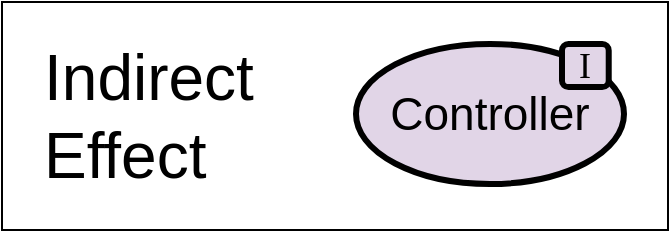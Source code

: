 <mxfile version="15.4.0" type="device" pages="14"><diagram name="iRL-therm-ent-1-eff-pre" id="lrQCM1Hvvk60PSm_WDTy"><mxGraphModel dx="4487" dy="3963" grid="1" gridSize="10" guides="1" tooltips="1" connect="1" arrows="1" fold="1" page="1" pageScale="1" pageWidth="850" pageHeight="1100" math="0" shadow="0"><root><mxCell id="0"/><mxCell id="1" parent="0"/><mxCell id="Uc_02Zulkc1xUOaegt4Z-1" value="&lt;div&gt;&lt;font style=&quot;font-size: 32px;&quot;&gt;Indirect&lt;/font&gt;&lt;/div&gt;&lt;font style=&quot;font-size: 32px;&quot;&gt;Effect&lt;/font&gt;" style="rounded=0;whiteSpace=wrap;html=1;align=left;fontSize=12;spacingLeft=19;" parent="1" vertex="1"><mxGeometry x="-3090" y="-3170" width="333" height="114" as="geometry"/></mxCell><object label="Controller" Latex="\mathtt{hvacOn_{r+1}} = \mathtt{hvacOn_{r}} \wedge \neg \mathtt{signalOffS_{r+1}} \vee \mathtt{signalOnS_{r+1}}" id="Uc_02Zulkc1xUOaegt4Z-2"><mxCell style="ellipse;whiteSpace=wrap;html=1;rounded=1;fontSize=23;strokeWidth=3;fillColor=#E1D5E7;arcSize=50;strokeColor=#000000;" parent="1" vertex="1"><mxGeometry x="-2913" y="-3149.04" width="134" height="70.04" as="geometry"/></mxCell></object><mxCell id="GfuwowvF7EPn4RZqF_3A-1" value="&lt;font face=&quot;Times New Roman&quot;&gt;I&lt;/font&gt;" style="rounded=1;whiteSpace=wrap;html=1;fillColor=#e1d5e7;strokeWidth=3;spacing=0;fontSize=18;spacingBottom=-1;" parent="1" vertex="1"><mxGeometry x="-2810.0" y="-3149.04" width="23.36" height="21.6" as="geometry"/></mxCell></root></mxGraphModel></diagram><diagram id="jRgEcZpF6pAmbIoYRc1D" name="iRL-therm-ent-2-eff-pre"><mxGraphModel dx="4487" dy="3963" grid="1" gridSize="10" guides="1" tooltips="1" connect="1" arrows="1" fold="1" page="1" pageScale="1" pageWidth="850" pageHeight="1100" math="0" shadow="0"><root><mxCell id="0"/><mxCell id="1" parent="0"/><mxCell id="5FwnaGG4mIDTN0KTRd4v-1" value="&lt;div&gt;&lt;font style=&quot;font-size: 32px;&quot;&gt;Indirect&lt;/font&gt;&lt;/div&gt;&lt;font style=&quot;font-size: 32px;&quot;&gt;Effect&lt;/font&gt;" style="rounded=0;whiteSpace=wrap;html=1;align=left;fontSize=12;spacingLeft=19;" parent="1" vertex="1"><mxGeometry x="-3090" y="-3170" width="333" height="114" as="geometry"/></mxCell><object label="Temperature Controlled" Latex="\mathtt{hvacOn_{r+1}} = \mathtt{hvacOn_{r}} \wedge \neg \mathtt{signalOffS_{r+1}} \vee \mathtt{signalOnS_{r+1}}" id="5FwnaGG4mIDTN0KTRd4v-2"><mxCell style="ellipse;whiteSpace=wrap;html=1;rounded=1;fontSize=23;strokeWidth=3;fillColor=#E1D5E7;arcSize=50;strokeColor=#000000;align=center;verticalAlign=middle;fontFamily=Helvetica;fontColor=default;" parent="1" vertex="1"><mxGeometry x="-2930" y="-3149.04" width="151" height="70.04" as="geometry"/></mxCell></object><mxCell id="iFFnlWoNpP4xuWWjP7tg-1" value="&lt;font face=&quot;Times New Roman&quot;&gt;I&lt;/font&gt;" style="rounded=1;whiteSpace=wrap;html=1;fillColor=#e1d5e7;strokeColor=#000000;strokeWidth=3;spacing=0;fontSize=18;spacingBottom=-1;" parent="1" vertex="1"><mxGeometry x="-2817.0" y="-3159.04" width="23.36" height="21.6" as="geometry"/></mxCell></root></mxGraphModel></diagram><diagram id="zBmDgi2XzJmhAONFBeY-" name="iRL-therm-ent-3-eff-pre"><mxGraphModel dx="4487" dy="3963" grid="1" gridSize="10" guides="1" tooltips="1" connect="1" arrows="1" fold="1" page="1" pageScale="1" pageWidth="850" pageHeight="1100" math="0" shadow="0"><root><mxCell id="0"/><mxCell id="1" parent="0"/><mxCell id="ZoA6ACfdBGP9B9Ty8gZu-1" value="&lt;div&gt;&lt;font style=&quot;font-size: 32px;&quot;&gt;Indirect&lt;/font&gt;&lt;/div&gt;&lt;font style=&quot;font-size: 32px;&quot;&gt;Effect&lt;/font&gt;" style="rounded=0;whiteSpace=wrap;html=1;align=left;fontSize=12;spacingLeft=11;" parent="1" vertex="1"><mxGeometry x="-3090" y="-3170" width="333" height="114" as="geometry"/></mxCell><object label="Send On Signal" Latex="\mathtt{hvacOn_{r+1}} = \mathtt{hvacOn_{r}} \wedge \neg \mathtt{signalOffS_{r+1}} \vee \mathtt{signalOnS_{r+1}}" id="ZoA6ACfdBGP9B9Ty8gZu-2"><mxCell style="ellipse;whiteSpace=wrap;html=1;rounded=1;fontSize=23;strokeWidth=3;fillColor=#E1D5E7;arcSize=50;strokeColor=#000000;" parent="1" vertex="1"><mxGeometry x="-2930" y="-3149.04" width="151" height="70.04" as="geometry"/></mxCell></object><mxCell id="39QFIo2aseJYBknC52sD-1" value="&lt;font face=&quot;Times New Roman&quot;&gt;I&lt;/font&gt;" style="rounded=1;whiteSpace=wrap;html=1;fillColor=#e1d5e7;strokeColor=#000000;strokeWidth=3;spacing=0;fontSize=18;spacingBottom=-1;" parent="1" vertex="1"><mxGeometry x="-2810.0" y="-3149.04" width="23.36" height="21.6" as="geometry"/></mxCell></root></mxGraphModel></diagram><diagram id="1IxjrtlEPSZ1EHy36e9s" name="iRL-therm-ent-4-eff-pre"><mxGraphModel dx="4487" dy="3963" grid="1" gridSize="10" guides="1" tooltips="1" connect="1" arrows="1" fold="1" page="1" pageScale="1" pageWidth="850" pageHeight="1100" math="0" shadow="0"><root><mxCell id="0"/><mxCell id="1" parent="0"/><mxCell id="Z1uEDh12AG5gHctWPyiZ-1" value="&lt;font style=&quot;font-size: 20px;&quot;&gt;&lt;div style=&quot;font-size: 12px;&quot;&gt;&lt;div&gt;&lt;font style=&quot;font-size: 32px;&quot;&gt;Indirect&lt;/font&gt;&lt;/div&gt;&lt;font style=&quot;font-size: 32px;&quot;&gt;Effect&lt;/font&gt;&lt;br&gt;&lt;/div&gt;&lt;/font&gt;" style="rounded=0;whiteSpace=wrap;html=1;align=left;fontSize=12;spacingLeft=19;" parent="1" vertex="1"><mxGeometry x="-3090" y="-3170" width="333" height="114" as="geometry"/></mxCell><object label="Send Off Signal" Latex="\mathtt{hvacOn_{r+1}} = \mathtt{hvacOn_{r}} \wedge \neg \mathtt{signalOffS_{r+1}} \vee \mathtt{signalOnS_{r+1}}" id="Z1uEDh12AG5gHctWPyiZ-2"><mxCell style="ellipse;whiteSpace=wrap;html=1;rounded=1;fontSize=23;strokeWidth=3;fillColor=#E1D5E7;arcSize=50;strokeColor=#000000;" parent="1" vertex="1"><mxGeometry x="-2930" y="-3149.04" width="151" height="70.04" as="geometry"/></mxCell></object><mxCell id="jyelNMusrkOMs8BhZ9oh-1" value="&lt;font face=&quot;Times New Roman&quot;&gt;I&lt;/font&gt;" style="rounded=1;whiteSpace=wrap;html=1;fillColor=#e1d5e7;strokeColor=#000000;strokeWidth=3;spacing=0;fontSize=18;spacingBottom=-1;" parent="1" vertex="1"><mxGeometry x="-2802.36" y="-3149.04" width="23.36" height="21.6" as="geometry"/></mxCell></root></mxGraphModel></diagram><diagram id="mF4jjamFUtdUcgxOceSQ" name="iRL-therm-ent-5-eff-pre"><mxGraphModel dx="4487" dy="3963" grid="1" gridSize="10" guides="1" tooltips="1" connect="1" arrows="1" fold="1" page="1" pageScale="1" pageWidth="850" pageHeight="1100" math="0" shadow="0"><root><mxCell id="0"/><mxCell id="1" parent="0"/><mxCell id="7MpUHoTOjiIEKRNOfIMV-1" value="&lt;div&gt;&lt;font style=&quot;font-size: 32px;&quot;&gt;Indirect&lt;/font&gt;&lt;/div&gt;&lt;font style=&quot;font-size: 32px;&quot;&gt;Effect&lt;/font&gt;" style="rounded=0;whiteSpace=wrap;html=1;align=left;fontSize=12;spacingLeft=9;" parent="1" vertex="1"><mxGeometry x="-3090" y="-3170" width="333" height="114" as="geometry"/></mxCell><object label="On Signal Succeeded" Latex="\mathtt{hvacOn_{r+1}} = \mathtt{hvacOn_{r}} \wedge \neg \mathtt{signalOffS_{r+1}} \vee \mathtt{signalOnS_{r+1}}" id="7MpUHoTOjiIEKRNOfIMV-2"><mxCell style="ellipse;whiteSpace=wrap;html=1;rounded=1;fontSize=23;strokeWidth=3;fillColor=#E1D5E7;arcSize=50;strokeColor=#000000;" parent="1" vertex="1"><mxGeometry x="-2940" y="-3149.04" width="161" height="70.04" as="geometry"/></mxCell></object><mxCell id="l2G3GhqKDjWZ6WijoNWp-1" value="&lt;font face=&quot;Times New Roman&quot;&gt;I&lt;/font&gt;" style="rounded=1;whiteSpace=wrap;html=1;fillColor=#e1d5e7;strokeColor=#000000;strokeWidth=3;spacing=0;fontSize=18;spacingBottom=-1;" parent="1" vertex="1"><mxGeometry x="-2807.0" y="-3149.04" width="23.36" height="21.6" as="geometry"/></mxCell></root></mxGraphModel></diagram><diagram id="vYKbGq_c37cxqWt-kweQ" name="iRL-therm-ent-6-eff-pre"><mxGraphModel dx="4487" dy="3963" grid="1" gridSize="10" guides="1" tooltips="1" connect="1" arrows="1" fold="1" page="1" pageScale="1" pageWidth="850" pageHeight="1100" math="0" shadow="0"><root><mxCell id="0"/><mxCell id="1" parent="0"/><mxCell id="J4hjq_7CdK1qsCT9mh9D-1" value="&lt;div&gt;&lt;font style=&quot;font-size: 32px;&quot;&gt;Indirect&lt;/font&gt;&lt;/div&gt;&lt;font style=&quot;font-size: 32px;&quot;&gt;Effect&lt;/font&gt;" style="rounded=0;whiteSpace=wrap;html=1;align=left;fontSize=12;spacingLeft=9;" parent="1" vertex="1"><mxGeometry x="-3090" y="-3170" width="333" height="114" as="geometry"/></mxCell><object label="On Signal Failed" Latex="\mathtt{hvacOn_{r+1}} = \mathtt{hvacOn_{r}} \wedge \neg \mathtt{signalOffS_{r+1}} \vee \mathtt{signalOnS_{r+1}}" id="J4hjq_7CdK1qsCT9mh9D-2"><mxCell style="ellipse;whiteSpace=wrap;html=1;rounded=1;fontSize=23;strokeWidth=3;fillColor=#E1D5E7;arcSize=50;strokeColor=#000000;" parent="1" vertex="1"><mxGeometry x="-2940" y="-3149.04" width="161" height="70.04" as="geometry"/></mxCell></object><mxCell id="6mK5hRHauXRrspo7TWgv-1" value="&lt;font face=&quot;Times New Roman&quot;&gt;I&lt;/font&gt;" style="rounded=1;whiteSpace=wrap;html=1;fillColor=#e1d5e7;strokeColor=#000000;strokeWidth=3;spacing=0;fontSize=18;spacingBottom=-1;" parent="1" vertex="1"><mxGeometry x="-2808.0" y="-3149.04" width="23.36" height="21.6" as="geometry"/></mxCell></root></mxGraphModel></diagram><diagram id="Au_eIEvgqQtElC9Wct7o" name="iRL-therm-ent-7-eff-pre"><mxGraphModel dx="4487" dy="3963" grid="1" gridSize="10" guides="1" tooltips="1" connect="1" arrows="1" fold="1" page="1" pageScale="1" pageWidth="850" pageHeight="1100" math="0" shadow="0"><root><mxCell id="0"/><mxCell id="1" parent="0"/><mxCell id="lwQKl1D9KhbQqYnuDpeU-1" value="&lt;div&gt;&lt;font style=&quot;font-size: 32px;&quot;&gt;Indirect&lt;/font&gt;&lt;/div&gt;&lt;font style=&quot;font-size: 32px;&quot;&gt;Effect&lt;/font&gt;" style="rounded=0;whiteSpace=wrap;html=1;align=left;fontSize=12;spacingLeft=6;" parent="1" vertex="1"><mxGeometry x="-3090" y="-3170" width="333" height="114" as="geometry"/></mxCell><object label="Off Signal Succeeded" Latex="\mathtt{hvacOn_{r+1}} = \mathtt{hvacOn_{r}} \wedge \neg \mathtt{signalOffS_{r+1}} \vee \mathtt{signalOnS_{r+1}}" id="lwQKl1D9KhbQqYnuDpeU-2"><mxCell style="ellipse;whiteSpace=wrap;html=1;rounded=1;fontSize=23;strokeWidth=3;fillColor=#E1D5E7;arcSize=50;strokeColor=#000000;" parent="1" vertex="1"><mxGeometry x="-2950" y="-3149.04" width="171" height="70.04" as="geometry"/></mxCell></object><mxCell id="4Z6r8sXPdJ05G4-EhEZ1-1" value="&lt;font face=&quot;Times New Roman&quot;&gt;I&lt;/font&gt;" style="rounded=1;whiteSpace=wrap;html=1;fillColor=#e1d5e7;strokeColor=#000000;strokeWidth=3;spacing=0;fontSize=18;spacingBottom=-1;" parent="1" vertex="1"><mxGeometry x="-2810.0" y="-3149.04" width="23.36" height="21.6" as="geometry"/></mxCell></root></mxGraphModel></diagram><diagram id="4KhcXFip8CfWlh6ND8Yw" name="iRL-therm-ent-8-eff-pre"><mxGraphModel dx="4487" dy="3963" grid="1" gridSize="10" guides="1" tooltips="1" connect="1" arrows="1" fold="1" page="1" pageScale="1" pageWidth="850" pageHeight="1100" math="0" shadow="0"><root><mxCell id="0"/><mxCell id="1" parent="0"/><mxCell id="hTpvDTnEPpqnbbCXAr4--1" value="&lt;div&gt;&lt;font style=&quot;font-size: 32px;&quot;&gt;Indirect&lt;/font&gt;&lt;/div&gt;&lt;font style=&quot;font-size: 32px;&quot;&gt;Effect&lt;/font&gt;" style="rounded=0;whiteSpace=wrap;html=1;align=left;fontSize=12;spacingLeft=8;" parent="1" vertex="1"><mxGeometry x="-3090" y="-3170" width="333" height="114" as="geometry"/></mxCell><object label="Off Signal Failed" Latex="\mathtt{hvacOn_{r+1}} = \mathtt{hvacOn_{r}} \wedge \neg \mathtt{signalOffS_{r+1}} \vee \mathtt{signalOnS_{r+1}}" id="hTpvDTnEPpqnbbCXAr4--2"><mxCell style="ellipse;whiteSpace=wrap;html=1;rounded=1;fontSize=23;strokeWidth=3;fillColor=#E1D5E7;arcSize=50;strokeColor=#000000;" parent="1" vertex="1"><mxGeometry x="-2940" y="-3149.04" width="161" height="70.04" as="geometry"/></mxCell></object><mxCell id="7IOLBhdzuY5NWnd0POuT-1" value="&lt;font face=&quot;Times New Roman&quot;&gt;I&lt;/font&gt;" style="rounded=1;whiteSpace=wrap;html=1;fillColor=#e1d5e7;strokeColor=#000000;strokeWidth=3;spacing=0;fontSize=18;spacingBottom=-1;" parent="1" vertex="1"><mxGeometry x="-2808.0" y="-3149.04" width="23.36" height="21.6" as="geometry"/></mxCell></root></mxGraphModel></diagram><diagram id="FeQZBwoRJbgXJpnwxUOL" name="iRL-therm-ent-9-eff-pre"><mxGraphModel dx="4487" dy="3963" grid="1" gridSize="10" guides="1" tooltips="1" connect="1" arrows="1" fold="1" page="1" pageScale="1" pageWidth="850" pageHeight="1100" math="0" shadow="0"><root><mxCell id="0"/><mxCell id="1" parent="0"/><mxCell id="CF8TxlU4_yEf2d2PfcPH-1" value="&lt;div&gt;&lt;font style=&quot;font-size: 32px;&quot;&gt;Indirect&lt;/font&gt;&lt;/div&gt;&lt;font style=&quot;font-size: 32px;&quot;&gt;Effect&lt;/font&gt;" style="rounded=0;whiteSpace=wrap;html=1;align=left;fontSize=12;spacingLeft=19;" parent="1" vertex="1"><mxGeometry x="-3090" y="-3170" width="333" height="114" as="geometry"/></mxCell><object label="Heater&lt;div&gt;is&amp;nbsp;&lt;span style=&quot;background-color: transparent; color: light-dark(rgb(0, 0, 0), rgb(255, 255, 255));&quot;&gt;On&lt;/span&gt;&lt;/div&gt;" Latex="\mathtt{hvacOn_{r+1}} = \mathtt{hvacOn_{r}} \wedge \neg \mathtt{signalOffS_{r+1}} \vee \mathtt{signalOnS_{r+1}}" id="CF8TxlU4_yEf2d2PfcPH-2"><mxCell style="ellipse;whiteSpace=wrap;html=1;rounded=1;fontSize=23;strokeWidth=3;fillColor=#E1D5E7;arcSize=50;strokeColor=#000000;" parent="1" vertex="1"><mxGeometry x="-2913" y="-3149.04" width="134" height="70.04" as="geometry"/></mxCell></object><mxCell id="O482uR-cmLGZj3y71NaQ-1" value="&lt;font face=&quot;Times New Roman&quot;&gt;I&lt;/font&gt;" style="rounded=1;whiteSpace=wrap;html=1;fillColor=#e1d5e7;strokeColor=#000000;strokeWidth=3;spacing=0;fontSize=18;spacingBottom=-1;" parent="1" vertex="1"><mxGeometry x="-2808.0" y="-3149.04" width="23.36" height="21.6" as="geometry"/></mxCell></root></mxGraphModel></diagram><diagram id="P1F7y5oBeZOF15YZMAfe" name="iRL-therm-ent-10-eff-pre"><mxGraphModel dx="4487" dy="3963" grid="1" gridSize="10" guides="1" tooltips="1" connect="1" arrows="1" fold="1" page="1" pageScale="1" pageWidth="850" pageHeight="1100" math="0" shadow="0"><root><mxCell id="0"/><mxCell id="1" parent="0"/><mxCell id="yexKFCto9Q3ppTWv584h-1" value="&lt;div&gt;&lt;font style=&quot;font-size: 32px;&quot;&gt;Indirect&lt;/font&gt;&lt;/div&gt;&lt;font style=&quot;font-size: 32px;&quot;&gt;Effect&lt;/font&gt;" style="rounded=0;whiteSpace=wrap;html=1;align=left;fontSize=12;spacingLeft=10;" parent="1" vertex="1"><mxGeometry x="-3090" y="-3170" width="333" height="114" as="geometry"/></mxCell><object label="Heater Was Previously On" Latex="\mathtt{hvacOn_{r+1}} = \mathtt{hvacOn_{r}} \wedge \neg \mathtt{signalOffS_{r+1}} \vee \mathtt{signalOnS_{r+1}}" id="yexKFCto9Q3ppTWv584h-2"><mxCell style="ellipse;whiteSpace=wrap;html=1;rounded=1;fontSize=23;strokeWidth=3;fillColor=#E1D5E7;arcSize=50;strokeColor=#000000;" parent="1" vertex="1"><mxGeometry x="-2970" y="-3149.04" width="200" height="70.04" as="geometry"/></mxCell></object><mxCell id="Hs-G8fd2WBpgIpnGjjFa-1" value="&lt;font face=&quot;Times New Roman&quot;&gt;I&lt;/font&gt;" style="rounded=1;whiteSpace=wrap;html=1;fillColor=#e1d5e7;strokeColor=#000000;strokeWidth=3;spacing=0;fontSize=18;spacingBottom=-1;" parent="1" vertex="1"><mxGeometry x="-2808.0" y="-3149.04" width="23.36" height="21.6" as="geometry"/></mxCell></root></mxGraphModel></diagram><diagram id="Xo7n9-qTVo7QPiPUUxzN" name="iRL-therm-ent-11-eff-pre"><mxGraphModel dx="4487" dy="3963" grid="1" gridSize="10" guides="1" tooltips="1" connect="1" arrows="1" fold="1" page="1" pageScale="1" pageWidth="850" pageHeight="1100" math="0" shadow="0"><root><mxCell id="0"/><mxCell id="1" parent="0"/><mxCell id="IwbAZ29hwo1gS2opyx01-1" value="&lt;div&gt;&lt;font style=&quot;font-size: 32px;&quot;&gt;Indirect&lt;/font&gt;&lt;/div&gt;&lt;font style=&quot;font-size: 32px;&quot;&gt;Effect&lt;/font&gt;" style="rounded=0;whiteSpace=wrap;html=1;align=left;fontSize=12;spacingLeft=19;" parent="1" vertex="1"><mxGeometry x="-3090" y="-3170" width="333" height="114" as="geometry"/></mxCell><object label="Minimize&lt;div&gt;Cost&lt;/div&gt;" Latex="\mathtt{hvacOn_{r+1}} = \mathtt{hvacOn_{r}} \wedge \neg \mathtt{signalOffS_{r+1}} \vee \mathtt{signalOnS_{r+1}}" id="IwbAZ29hwo1gS2opyx01-2"><mxCell style="ellipse;whiteSpace=wrap;html=1;rounded=1;fontSize=23;strokeWidth=3;fillColor=#E1D5E7;arcSize=50;strokeColor=#000000;" parent="1" vertex="1"><mxGeometry x="-2930" y="-3149.04" width="151" height="70.04" as="geometry"/></mxCell></object><mxCell id="JsjTcyhzwERgf3HiaTs0-1" value="&lt;font face=&quot;Times New Roman&quot;&gt;I&lt;/font&gt;" style="rounded=1;whiteSpace=wrap;html=1;fillColor=#e1d5e7;strokeColor=#000000;strokeWidth=3;spacing=0;fontSize=18;spacingBottom=-1;" parent="1" vertex="1"><mxGeometry x="-2808.0" y="-3149.04" width="23.36" height="21.6" as="geometry"/></mxCell></root></mxGraphModel></diagram><diagram id="enEovX3N7CVmyAMt918q" name="iRL-therm-ent-12-eff-pre"><mxGraphModel dx="4487" dy="3963" grid="1" gridSize="10" guides="1" tooltips="1" connect="1" arrows="1" fold="1" page="1" pageScale="1" pageWidth="850" pageHeight="1100" math="0" shadow="0"><root><mxCell id="0"/><mxCell id="1" parent="0"/><mxCell id="CrKorWLCVVAGblYAlJAO-1" value="&lt;div&gt;&lt;font style=&quot;font-size: 32px;&quot;&gt;Indirect&lt;/font&gt;&lt;/div&gt;&lt;font style=&quot;font-size: 32px;&quot;&gt;Effect&lt;/font&gt;" style="rounded=0;whiteSpace=wrap;html=1;align=left;fontSize=12;spacingLeft=11;" parent="1" vertex="1"><mxGeometry x="-3090" y="-3170" width="333" height="114" as="geometry"/></mxCell><object label="Maximize Comfort" Latex="\mathtt{hvacOn_{r+1}} = \mathtt{hvacOn_{r}} \wedge \neg \mathtt{signalOffS_{r+1}} \vee \mathtt{signalOnS_{r+1}}" id="CrKorWLCVVAGblYAlJAO-2"><mxCell style="ellipse;whiteSpace=wrap;html=1;rounded=1;fontSize=23;strokeWidth=3;fillColor=#E1D5E7;arcSize=50;strokeColor=#000000;" parent="1" vertex="1"><mxGeometry x="-2940" y="-3149.04" width="161" height="70.04" as="geometry"/></mxCell></object><mxCell id="Pv0B4VW2B4Vb0FdrMEOQ-1" value="&lt;font face=&quot;Times New Roman&quot;&gt;I&lt;/font&gt;" style="rounded=1;whiteSpace=wrap;html=1;fillColor=#e1d5e7;strokeColor=#000000;strokeWidth=3;spacing=0;fontSize=18;spacingBottom=-1;" parent="1" vertex="1"><mxGeometry x="-2808.0" y="-3149.04" width="23.36" height="21.6" as="geometry"/></mxCell></root></mxGraphModel></diagram><diagram name="iRL-therm-ent-13-eff-pre" id="P5TjuPJcCvfCDk246iFM"><mxGraphModel dx="4487" dy="3963" grid="1" gridSize="10" guides="1" tooltips="1" connect="1" arrows="1" fold="1" page="1" pageScale="1" pageWidth="850" pageHeight="1100" math="0" shadow="0"><root><mxCell id="KZR2G05XeIorMjJvlH5d-0"/><mxCell id="KZR2G05XeIorMjJvlH5d-1" parent="KZR2G05XeIorMjJvlH5d-0"/><mxCell id="-d_eq9lQD2IdlMGpZ_Uo-0" value="&lt;div&gt;&lt;font style=&quot;font-size: 32px;&quot;&gt;Indirect&lt;/font&gt;&lt;/div&gt;&lt;font style=&quot;font-size: 32px;&quot;&gt;Effect&lt;/font&gt;" style="rounded=0;whiteSpace=wrap;html=1;align=left;fontSize=12;spacingLeft=7;" parent="KZR2G05XeIorMjJvlH5d-1" vertex="1"><mxGeometry x="-3090" y="-3170" width="333" height="114" as="geometry"/></mxCell><object label="Maintain Ideal Temperature" Latex="\mathtt{hvacOn_{r+1}} = \mathtt{hvacOn_{r}} \wedge \neg \mathtt{signalOffS_{r+1}} \vee \mathtt{signalOnS_{r+1}}" id="-d_eq9lQD2IdlMGpZ_Uo-1"><mxCell style="ellipse;whiteSpace=wrap;html=1;rounded=1;fontSize=23;strokeWidth=3;fillColor=#E1D5E7;arcSize=50;strokeColor=#000000;" parent="KZR2G05XeIorMjJvlH5d-1" vertex="1"><mxGeometry x="-2960" y="-3149.04" width="181" height="70.04" as="geometry"/></mxCell></object><mxCell id="o0RXtg22gV9zEVs56cbp-0" value="&lt;font face=&quot;Times New Roman&quot;&gt;I&lt;/font&gt;" style="rounded=1;whiteSpace=wrap;html=1;fillColor=#e1d5e7;strokeColor=#000000;strokeWidth=3;spacing=0;fontSize=18;spacingBottom=-1;" parent="KZR2G05XeIorMjJvlH5d-1" vertex="1"><mxGeometry x="-2830.0" y="-3160" width="23.36" height="21.6" as="geometry"/></mxCell></root></mxGraphModel></diagram><diagram id="KmZoFBOVh3dv930wX-Ls" name="iRL-therm-ent-14-eff-pre"><mxGraphModel dx="4487" dy="3963" grid="1" gridSize="10" guides="1" tooltips="1" connect="1" arrows="1" fold="1" page="1" pageScale="1" pageWidth="850" pageHeight="1100" math="0" shadow="0"><root><mxCell id="0"/><mxCell id="1" parent="0"/><mxCell id="4NtqrNPmbnRi-w2YtrWl-1" value="&lt;div&gt;&lt;font style=&quot;font-size: 32px;&quot;&gt;Indirect&lt;/font&gt;&lt;/div&gt;&lt;font style=&quot;font-size: 32px;&quot;&gt;Effect&lt;/font&gt;" style="rounded=0;whiteSpace=wrap;html=1;align=left;fontSize=12;spacingLeft=5;" parent="1" vertex="1"><mxGeometry x="-3090" y="-3170" width="333" height="114" as="geometry"/></mxCell><object label="Maintain Ideal Temperature (previous level)" Latex="\mathtt{hvacOn_{r+1}} = \mathtt{hvacOn_{r}} \wedge \neg \mathtt{signalOffS_{r+1}} \vee \mathtt{signalOnS_{r+1}}" id="4NtqrNPmbnRi-w2YtrWl-2"><mxCell style="ellipse;whiteSpace=wrap;html=1;rounded=1;fontSize=23;strokeWidth=3;fillColor=#E1D5E7;arcSize=50;strokeColor=#000000;" parent="1" vertex="1"><mxGeometry x="-2980" y="-3153" width="210" height="90" as="geometry"/></mxCell></object><mxCell id="RkUC6XTW28azTgtSky8F-1" value="&lt;font face=&quot;Times New Roman&quot;&gt;I&lt;/font&gt;" style="rounded=1;whiteSpace=wrap;html=1;fillColor=#e1d5e7;strokeColor=#000000;strokeWidth=3;spacing=0;fontSize=18;spacingBottom=-1;" parent="1" vertex="1"><mxGeometry x="-2793.36" y="-3149.04" width="23.36" height="21.6" as="geometry"/></mxCell></root></mxGraphModel></diagram></mxfile>